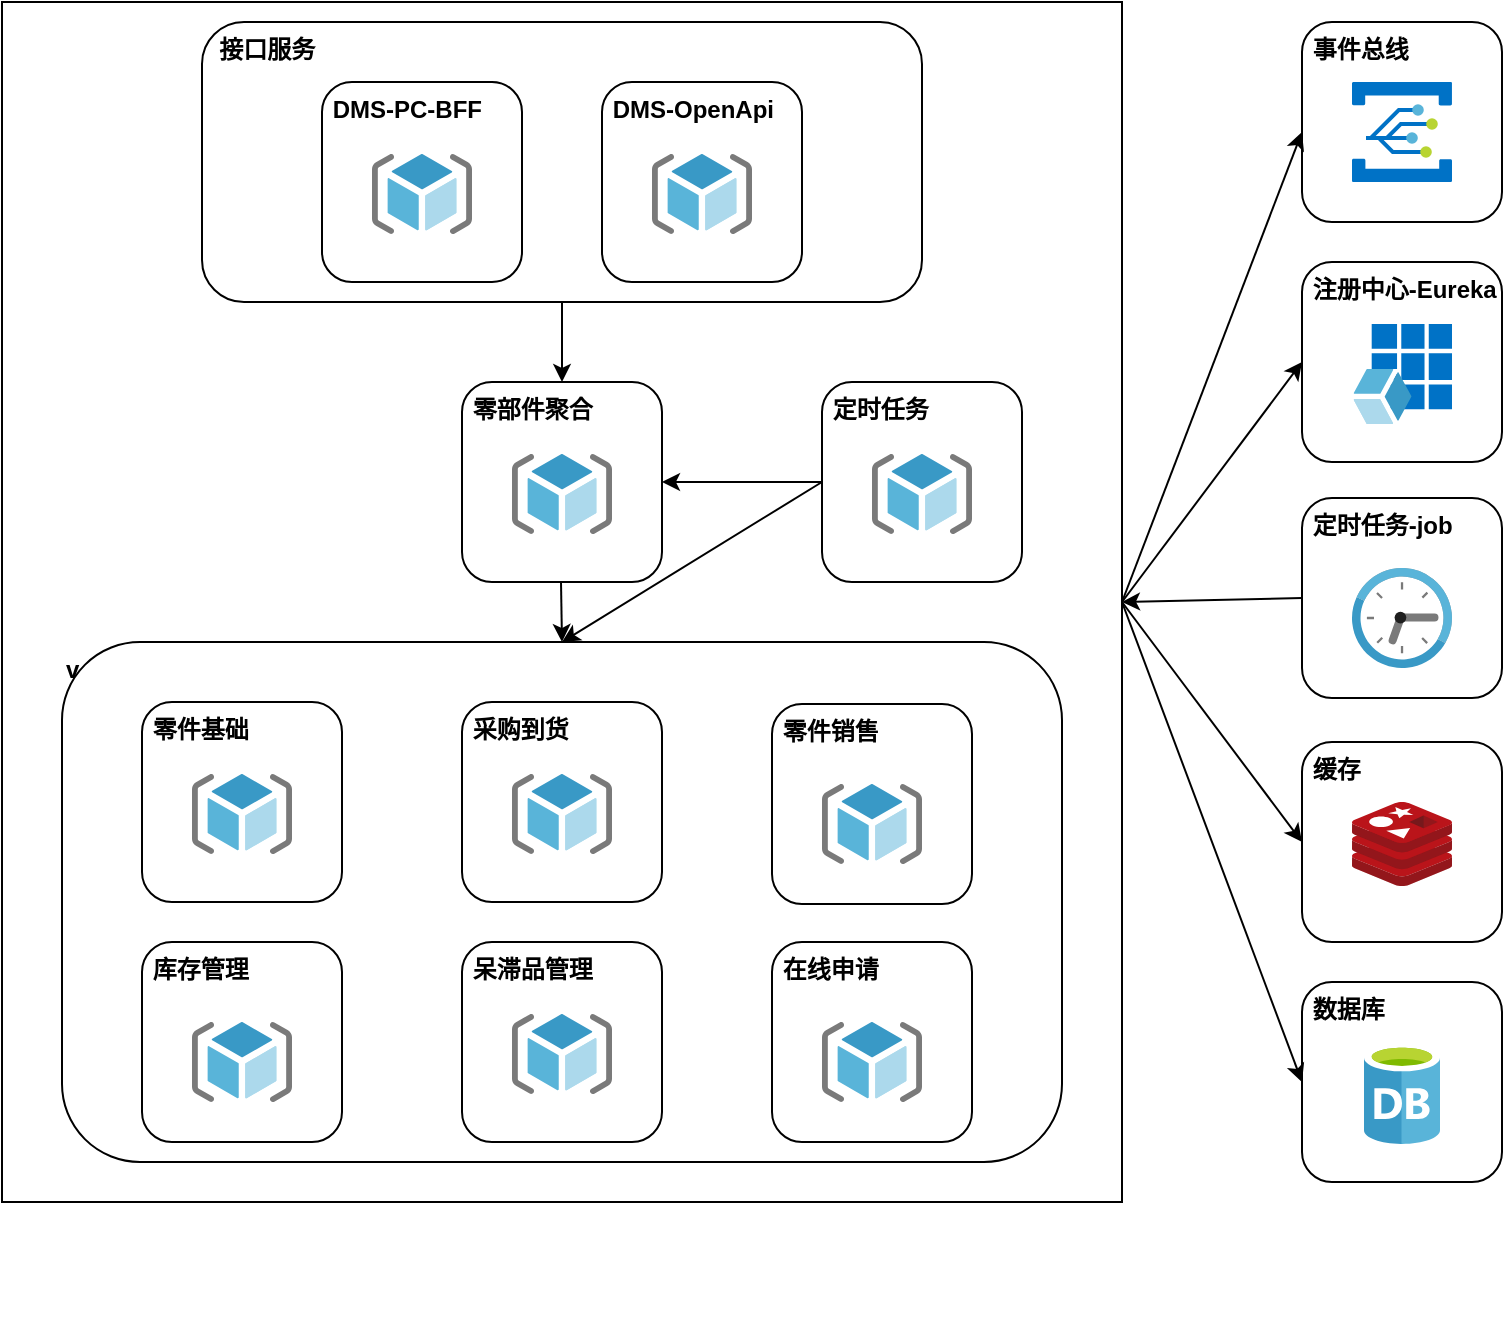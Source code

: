 <mxfile version="16.4.5" type="github">
  <diagram id="V13Ivsi9ePqUQ3KI7lw7" name="第 1 页">
    <mxGraphModel dx="1887" dy="975" grid="1" gridSize="10" guides="1" tooltips="1" connect="1" arrows="1" fold="1" page="1" pageScale="1" pageWidth="1169" pageHeight="1654" math="0" shadow="0">
      <root>
        <mxCell id="0" />
        <mxCell id="1" parent="0" />
        <mxCell id="lNYbX4E87mQOPXdyUeSC-51" value="" style="rounded=0;whiteSpace=wrap;html=1;" parent="1" vertex="1">
          <mxGeometry x="150" y="70" width="560" height="600" as="geometry" />
        </mxCell>
        <mxCell id="lNYbX4E87mQOPXdyUeSC-50" value="&amp;nbsp; 接口服务" style="rounded=1;whiteSpace=wrap;html=1;fontStyle=1;verticalAlign=top;align=left;" parent="1" vertex="1">
          <mxGeometry x="250" y="80" width="360" height="140" as="geometry" />
        </mxCell>
        <mxCell id="lNYbX4E87mQOPXdyUeSC-43" value="v" style="rounded=1;whiteSpace=wrap;html=1;fontStyle=1;align=left;verticalAlign=top;" parent="1" vertex="1">
          <mxGeometry x="180" y="390" width="500" height="260" as="geometry" />
        </mxCell>
        <mxCell id="lNYbX4E87mQOPXdyUeSC-13" value="" style="group" parent="1" vertex="1" connectable="0">
          <mxGeometry x="310" y="110" width="100" height="100" as="geometry" />
        </mxCell>
        <mxCell id="lNYbX4E87mQOPXdyUeSC-11" value="&lt;b&gt;&amp;nbsp;DMS-PC-BFF&lt;/b&gt;" style="rounded=1;whiteSpace=wrap;html=1;align=left;verticalAlign=top;" parent="lNYbX4E87mQOPXdyUeSC-13" vertex="1">
          <mxGeometry width="100" height="100" as="geometry" />
        </mxCell>
        <mxCell id="lNYbX4E87mQOPXdyUeSC-12" value="" style="sketch=0;aspect=fixed;html=1;points=[];align=center;image;fontSize=12;image=img/lib/mscae/ResourceGroup.svg;" parent="lNYbX4E87mQOPXdyUeSC-13" vertex="1">
          <mxGeometry x="25" y="36" width="50" height="40" as="geometry" />
        </mxCell>
        <mxCell id="lNYbX4E87mQOPXdyUeSC-17" value="" style="group" parent="1" vertex="1" connectable="0">
          <mxGeometry x="450" y="110" width="100" height="100" as="geometry" />
        </mxCell>
        <mxCell id="lNYbX4E87mQOPXdyUeSC-18" value="&lt;b&gt;&amp;nbsp;DMS-OpenApi&lt;/b&gt;" style="rounded=1;whiteSpace=wrap;html=1;align=left;verticalAlign=top;" parent="lNYbX4E87mQOPXdyUeSC-17" vertex="1">
          <mxGeometry width="100" height="100" as="geometry" />
        </mxCell>
        <mxCell id="lNYbX4E87mQOPXdyUeSC-19" value="" style="sketch=0;aspect=fixed;html=1;points=[];align=center;image;fontSize=12;image=img/lib/mscae/ResourceGroup.svg;" parent="lNYbX4E87mQOPXdyUeSC-17" vertex="1">
          <mxGeometry x="25" y="36" width="50" height="40" as="geometry" />
        </mxCell>
        <mxCell id="lNYbX4E87mQOPXdyUeSC-20" value="" style="group" parent="1" vertex="1" connectable="0">
          <mxGeometry x="380" y="260" width="100" height="100" as="geometry" />
        </mxCell>
        <mxCell id="lNYbX4E87mQOPXdyUeSC-21" value="&lt;b&gt;&amp;nbsp;零部件聚合&lt;/b&gt;" style="rounded=1;whiteSpace=wrap;html=1;align=left;verticalAlign=top;" parent="lNYbX4E87mQOPXdyUeSC-20" vertex="1">
          <mxGeometry width="100" height="100" as="geometry" />
        </mxCell>
        <mxCell id="lNYbX4E87mQOPXdyUeSC-22" value="" style="sketch=0;aspect=fixed;html=1;points=[];align=center;image;fontSize=12;image=img/lib/mscae/ResourceGroup.svg;" parent="lNYbX4E87mQOPXdyUeSC-20" vertex="1">
          <mxGeometry x="25" y="36" width="50" height="40" as="geometry" />
        </mxCell>
        <mxCell id="lNYbX4E87mQOPXdyUeSC-23" value="" style="group;verticalAlign=top;fontStyle=1" parent="1" vertex="1" connectable="0">
          <mxGeometry x="220" y="420" width="100" height="100" as="geometry" />
        </mxCell>
        <mxCell id="lNYbX4E87mQOPXdyUeSC-24" value="&lt;b&gt;&amp;nbsp;零件基础&lt;/b&gt;" style="rounded=1;whiteSpace=wrap;html=1;align=left;verticalAlign=top;" parent="lNYbX4E87mQOPXdyUeSC-23" vertex="1">
          <mxGeometry width="100" height="100" as="geometry" />
        </mxCell>
        <mxCell id="lNYbX4E87mQOPXdyUeSC-25" value="" style="sketch=0;aspect=fixed;html=1;points=[];align=center;image;fontSize=12;image=img/lib/mscae/ResourceGroup.svg;" parent="lNYbX4E87mQOPXdyUeSC-23" vertex="1">
          <mxGeometry x="25" y="36" width="50" height="40" as="geometry" />
        </mxCell>
        <mxCell id="lNYbX4E87mQOPXdyUeSC-26" value="" style="group" parent="1" vertex="1" connectable="0">
          <mxGeometry x="380" y="420" width="100" height="100" as="geometry" />
        </mxCell>
        <mxCell id="lNYbX4E87mQOPXdyUeSC-27" value="&lt;b&gt;&amp;nbsp;采购到货&lt;/b&gt;" style="rounded=1;whiteSpace=wrap;html=1;align=left;verticalAlign=top;" parent="lNYbX4E87mQOPXdyUeSC-26" vertex="1">
          <mxGeometry width="100" height="100" as="geometry" />
        </mxCell>
        <mxCell id="lNYbX4E87mQOPXdyUeSC-28" value="" style="sketch=0;aspect=fixed;html=1;points=[];align=center;image;fontSize=12;image=img/lib/mscae/ResourceGroup.svg;" parent="lNYbX4E87mQOPXdyUeSC-26" vertex="1">
          <mxGeometry x="25" y="36" width="50" height="40" as="geometry" />
        </mxCell>
        <mxCell id="lNYbX4E87mQOPXdyUeSC-32" value="" style="group" parent="1" vertex="1" connectable="0">
          <mxGeometry x="380" y="540" width="100" height="100" as="geometry" />
        </mxCell>
        <mxCell id="lNYbX4E87mQOPXdyUeSC-33" value="&lt;b&gt;&amp;nbsp;呆滞品管理&lt;/b&gt;" style="rounded=1;whiteSpace=wrap;html=1;align=left;verticalAlign=top;" parent="lNYbX4E87mQOPXdyUeSC-32" vertex="1">
          <mxGeometry width="100" height="100" as="geometry" />
        </mxCell>
        <mxCell id="lNYbX4E87mQOPXdyUeSC-34" value="" style="sketch=0;aspect=fixed;html=1;points=[];align=center;image;fontSize=12;image=img/lib/mscae/ResourceGroup.svg;" parent="lNYbX4E87mQOPXdyUeSC-32" vertex="1">
          <mxGeometry x="25" y="36" width="50" height="40" as="geometry" />
        </mxCell>
        <mxCell id="lNYbX4E87mQOPXdyUeSC-35" value="" style="group" parent="1" vertex="1" connectable="0">
          <mxGeometry x="535" y="441" width="100" height="219" as="geometry" />
        </mxCell>
        <mxCell id="lNYbX4E87mQOPXdyUeSC-36" value="&lt;b&gt;&amp;nbsp;零件销售&lt;/b&gt;" style="rounded=1;whiteSpace=wrap;html=1;align=left;verticalAlign=top;" parent="lNYbX4E87mQOPXdyUeSC-35" vertex="1">
          <mxGeometry y="-20" width="100" height="100" as="geometry" />
        </mxCell>
        <mxCell id="lNYbX4E87mQOPXdyUeSC-37" value="" style="sketch=0;aspect=fixed;html=1;points=[];align=center;image;fontSize=12;image=img/lib/mscae/ResourceGroup.svg;" parent="lNYbX4E87mQOPXdyUeSC-35" vertex="1">
          <mxGeometry x="25" y="20" width="50" height="40" as="geometry" />
        </mxCell>
        <mxCell id="xMiaIZtTpREhNw_P9bQc-1" value="" style="group" parent="lNYbX4E87mQOPXdyUeSC-35" vertex="1" connectable="0">
          <mxGeometry y="119" width="100" height="100" as="geometry" />
        </mxCell>
        <mxCell id="xMiaIZtTpREhNw_P9bQc-2" value="&lt;b&gt;&amp;nbsp;在线申请&lt;/b&gt;" style="rounded=1;whiteSpace=wrap;html=1;align=left;verticalAlign=top;" parent="xMiaIZtTpREhNw_P9bQc-1" vertex="1">
          <mxGeometry y="-20" width="100" height="100" as="geometry" />
        </mxCell>
        <mxCell id="xMiaIZtTpREhNw_P9bQc-3" value="" style="sketch=0;aspect=fixed;html=1;points=[];align=center;image;fontSize=12;image=img/lib/mscae/ResourceGroup.svg;" parent="xMiaIZtTpREhNw_P9bQc-1" vertex="1">
          <mxGeometry x="25" y="20" width="50" height="40" as="geometry" />
        </mxCell>
        <mxCell id="lNYbX4E87mQOPXdyUeSC-40" value="&lt;b&gt;&amp;nbsp;事件总线&lt;/b&gt;" style="rounded=1;whiteSpace=wrap;html=1;align=left;verticalAlign=top;" parent="1" vertex="1">
          <mxGeometry x="800" y="80" width="100" height="100" as="geometry" />
        </mxCell>
        <mxCell id="ZOJFNWgR0a16cHDjI5oV-4" value="" style="sketch=0;aspect=fixed;html=1;points=[];align=center;image;fontSize=12;image=img/lib/mscae/Event_Grid.svg;" parent="1" vertex="1">
          <mxGeometry x="825" y="110" width="50" height="50" as="geometry" />
        </mxCell>
        <mxCell id="lNYbX4E87mQOPXdyUeSC-41" value="&lt;b&gt;&amp;nbsp;注册中心-Eureka&lt;/b&gt;" style="rounded=1;whiteSpace=wrap;html=1;align=left;verticalAlign=top;" parent="1" vertex="1">
          <mxGeometry x="800" y="200" width="100" height="100" as="geometry" />
        </mxCell>
        <mxCell id="ZOJFNWgR0a16cHDjI5oV-8" value="" style="sketch=0;aspect=fixed;html=1;points=[];align=center;image;fontSize=12;image=img/lib/mscae/App_Registrations.svg;direction=south;" parent="1" vertex="1">
          <mxGeometry x="825" y="231" width="50" height="50" as="geometry" />
        </mxCell>
        <mxCell id="lNYbX4E87mQOPXdyUeSC-44" value="" style="group" parent="1" vertex="1" connectable="0">
          <mxGeometry x="560" y="260" width="100" height="100" as="geometry" />
        </mxCell>
        <mxCell id="lNYbX4E87mQOPXdyUeSC-45" value="&lt;b&gt;&amp;nbsp;定时任务&lt;/b&gt;" style="rounded=1;whiteSpace=wrap;html=1;align=left;verticalAlign=top;" parent="lNYbX4E87mQOPXdyUeSC-44" vertex="1">
          <mxGeometry width="100" height="100" as="geometry" />
        </mxCell>
        <mxCell id="lNYbX4E87mQOPXdyUeSC-46" value="" style="sketch=0;aspect=fixed;html=1;points=[];align=center;image;fontSize=12;image=img/lib/mscae/ResourceGroup.svg;" parent="lNYbX4E87mQOPXdyUeSC-44" vertex="1">
          <mxGeometry x="25" y="36" width="50" height="40" as="geometry" />
        </mxCell>
        <mxCell id="lNYbX4E87mQOPXdyUeSC-9" value="" style="group" parent="1" vertex="1" connectable="0">
          <mxGeometry x="800" y="320" width="100" height="100" as="geometry" />
        </mxCell>
        <mxCell id="lNYbX4E87mQOPXdyUeSC-7" value="&lt;b&gt;&amp;nbsp;定时任务-job&lt;/b&gt;" style="rounded=1;whiteSpace=wrap;html=1;align=left;verticalAlign=top;" parent="lNYbX4E87mQOPXdyUeSC-9" vertex="1">
          <mxGeometry y="-2" width="100" height="100" as="geometry" />
        </mxCell>
        <mxCell id="ZOJFNWgR0a16cHDjI5oV-3" value="" style="sketch=0;html=1;points=[];align=center;image;fontSize=12;image=img/lib/mscae/Clock.svg;direction=south;" parent="lNYbX4E87mQOPXdyUeSC-9" vertex="1">
          <mxGeometry x="25" y="33" width="50" height="50" as="geometry" />
        </mxCell>
        <mxCell id="lNYbX4E87mQOPXdyUeSC-38" value="&lt;b&gt;&amp;nbsp;缓存&lt;/b&gt;" style="rounded=1;whiteSpace=wrap;html=1;align=left;verticalAlign=top;" parent="1" vertex="1">
          <mxGeometry x="800" y="440" width="100" height="100" as="geometry" />
        </mxCell>
        <mxCell id="ZOJFNWgR0a16cHDjI5oV-1" value="" style="sketch=0;aspect=fixed;html=1;points=[];align=center;image;fontSize=12;image=img/lib/mscae/Cache_Redis_Product.svg;" parent="1" vertex="1">
          <mxGeometry x="825" y="470" width="50" height="42" as="geometry" />
        </mxCell>
        <mxCell id="lNYbX4E87mQOPXdyUeSC-39" value="&lt;b&gt;&amp;nbsp;数据库&lt;/b&gt;" style="rounded=1;whiteSpace=wrap;html=1;align=left;verticalAlign=top;" parent="1" vertex="1">
          <mxGeometry x="800" y="560" width="100" height="100" as="geometry" />
        </mxCell>
        <mxCell id="ZOJFNWgR0a16cHDjI5oV-5" value="" style="sketch=0;aspect=fixed;html=1;points=[];align=center;image;fontSize=12;image=img/lib/mscae/Database_General.svg;" parent="1" vertex="1">
          <mxGeometry x="831" y="591" width="38" height="50" as="geometry" />
        </mxCell>
        <mxCell id="lNYbX4E87mQOPXdyUeSC-54" value="" style="endArrow=classic;html=1;rounded=0;exitX=0.5;exitY=1;exitDx=0;exitDy=0;entryX=0.5;entryY=0;entryDx=0;entryDy=0;" parent="1" source="lNYbX4E87mQOPXdyUeSC-50" target="lNYbX4E87mQOPXdyUeSC-21" edge="1">
          <mxGeometry width="50" height="50" relative="1" as="geometry">
            <mxPoint x="480" y="275" as="sourcePoint" />
            <mxPoint x="530" y="225" as="targetPoint" />
          </mxGeometry>
        </mxCell>
        <mxCell id="lNYbX4E87mQOPXdyUeSC-55" value="" style="endArrow=classic;html=1;rounded=0;exitX=0.5;exitY=1;exitDx=0;exitDy=0;" parent="1" edge="1">
          <mxGeometry width="50" height="50" relative="1" as="geometry">
            <mxPoint x="429.5" y="360" as="sourcePoint" />
            <mxPoint x="430" y="390" as="targetPoint" />
          </mxGeometry>
        </mxCell>
        <mxCell id="lNYbX4E87mQOPXdyUeSC-56" value="" style="endArrow=classic;html=1;rounded=0;entryX=1;entryY=0.5;entryDx=0;entryDy=0;exitX=0;exitY=0.5;exitDx=0;exitDy=0;" parent="1" source="lNYbX4E87mQOPXdyUeSC-45" target="lNYbX4E87mQOPXdyUeSC-21" edge="1">
          <mxGeometry width="50" height="50" relative="1" as="geometry">
            <mxPoint x="560" y="410" as="sourcePoint" />
            <mxPoint x="610" y="360" as="targetPoint" />
          </mxGeometry>
        </mxCell>
        <mxCell id="lNYbX4E87mQOPXdyUeSC-57" value="" style="endArrow=classic;html=1;rounded=0;entryX=0.5;entryY=0;entryDx=0;entryDy=0;exitX=0;exitY=0.5;exitDx=0;exitDy=0;" parent="1" source="lNYbX4E87mQOPXdyUeSC-45" target="lNYbX4E87mQOPXdyUeSC-43" edge="1">
          <mxGeometry width="50" height="50" relative="1" as="geometry">
            <mxPoint x="560" y="410" as="sourcePoint" />
            <mxPoint x="610" y="360" as="targetPoint" />
          </mxGeometry>
        </mxCell>
        <mxCell id="lNYbX4E87mQOPXdyUeSC-58" value="" style="endArrow=classic;html=1;rounded=0;exitX=1;exitY=0.5;exitDx=0;exitDy=0;" parent="1" source="lNYbX4E87mQOPXdyUeSC-51" edge="1">
          <mxGeometry width="50" height="50" relative="1" as="geometry">
            <mxPoint x="750" y="185" as="sourcePoint" />
            <mxPoint x="800" y="135" as="targetPoint" />
          </mxGeometry>
        </mxCell>
        <mxCell id="lNYbX4E87mQOPXdyUeSC-59" value="" style="endArrow=classic;html=1;rounded=0;entryX=0;entryY=0.5;entryDx=0;entryDy=0;" parent="1" target="lNYbX4E87mQOPXdyUeSC-41" edge="1">
          <mxGeometry width="50" height="50" relative="1" as="geometry">
            <mxPoint x="710" y="370" as="sourcePoint" />
            <mxPoint x="800" y="290" as="targetPoint" />
          </mxGeometry>
        </mxCell>
        <mxCell id="lNYbX4E87mQOPXdyUeSC-60" value="" style="endArrow=classic;html=1;rounded=0;entryX=1;entryY=0.5;entryDx=0;entryDy=0;exitX=0;exitY=0.5;exitDx=0;exitDy=0;" parent="1" source="lNYbX4E87mQOPXdyUeSC-7" target="lNYbX4E87mQOPXdyUeSC-51" edge="1">
          <mxGeometry width="50" height="50" relative="1" as="geometry">
            <mxPoint x="720" y="430" as="sourcePoint" />
            <mxPoint x="770" y="380" as="targetPoint" />
          </mxGeometry>
        </mxCell>
        <mxCell id="lNYbX4E87mQOPXdyUeSC-63" value="" style="endArrow=classic;html=1;rounded=0;exitX=1;exitY=0.5;exitDx=0;exitDy=0;entryX=0;entryY=0.5;entryDx=0;entryDy=0;" parent="1" source="lNYbX4E87mQOPXdyUeSC-51" target="lNYbX4E87mQOPXdyUeSC-38" edge="1">
          <mxGeometry width="50" height="50" relative="1" as="geometry">
            <mxPoint x="740" y="470" as="sourcePoint" />
            <mxPoint x="790" y="420" as="targetPoint" />
          </mxGeometry>
        </mxCell>
        <mxCell id="lNYbX4E87mQOPXdyUeSC-64" value="" style="endArrow=classic;html=1;rounded=0;exitX=1;exitY=0.5;exitDx=0;exitDy=0;entryX=0;entryY=0.5;entryDx=0;entryDy=0;" parent="1" source="lNYbX4E87mQOPXdyUeSC-51" edge="1">
          <mxGeometry width="50" height="50" relative="1" as="geometry">
            <mxPoint x="710" y="490" as="sourcePoint" />
            <mxPoint x="800" y="610" as="targetPoint" />
          </mxGeometry>
        </mxCell>
        <mxCell id="xMiaIZtTpREhNw_P9bQc-7" value="" style="group" parent="1" vertex="1" connectable="0">
          <mxGeometry x="220" y="520" width="100" height="219" as="geometry" />
        </mxCell>
        <mxCell id="xMiaIZtTpREhNw_P9bQc-8" value="&lt;b&gt;&amp;nbsp;库存管理&lt;/b&gt;" style="rounded=1;whiteSpace=wrap;html=1;align=left;verticalAlign=top;" parent="xMiaIZtTpREhNw_P9bQc-7" vertex="1">
          <mxGeometry y="20" width="100" height="100" as="geometry" />
        </mxCell>
        <mxCell id="xMiaIZtTpREhNw_P9bQc-9" value="" style="sketch=0;aspect=fixed;html=1;points=[];align=center;image;fontSize=12;image=img/lib/mscae/ResourceGroup.svg;" parent="xMiaIZtTpREhNw_P9bQc-7" vertex="1">
          <mxGeometry x="25" y="60" width="50" height="40" as="geometry" />
        </mxCell>
      </root>
    </mxGraphModel>
  </diagram>
</mxfile>
